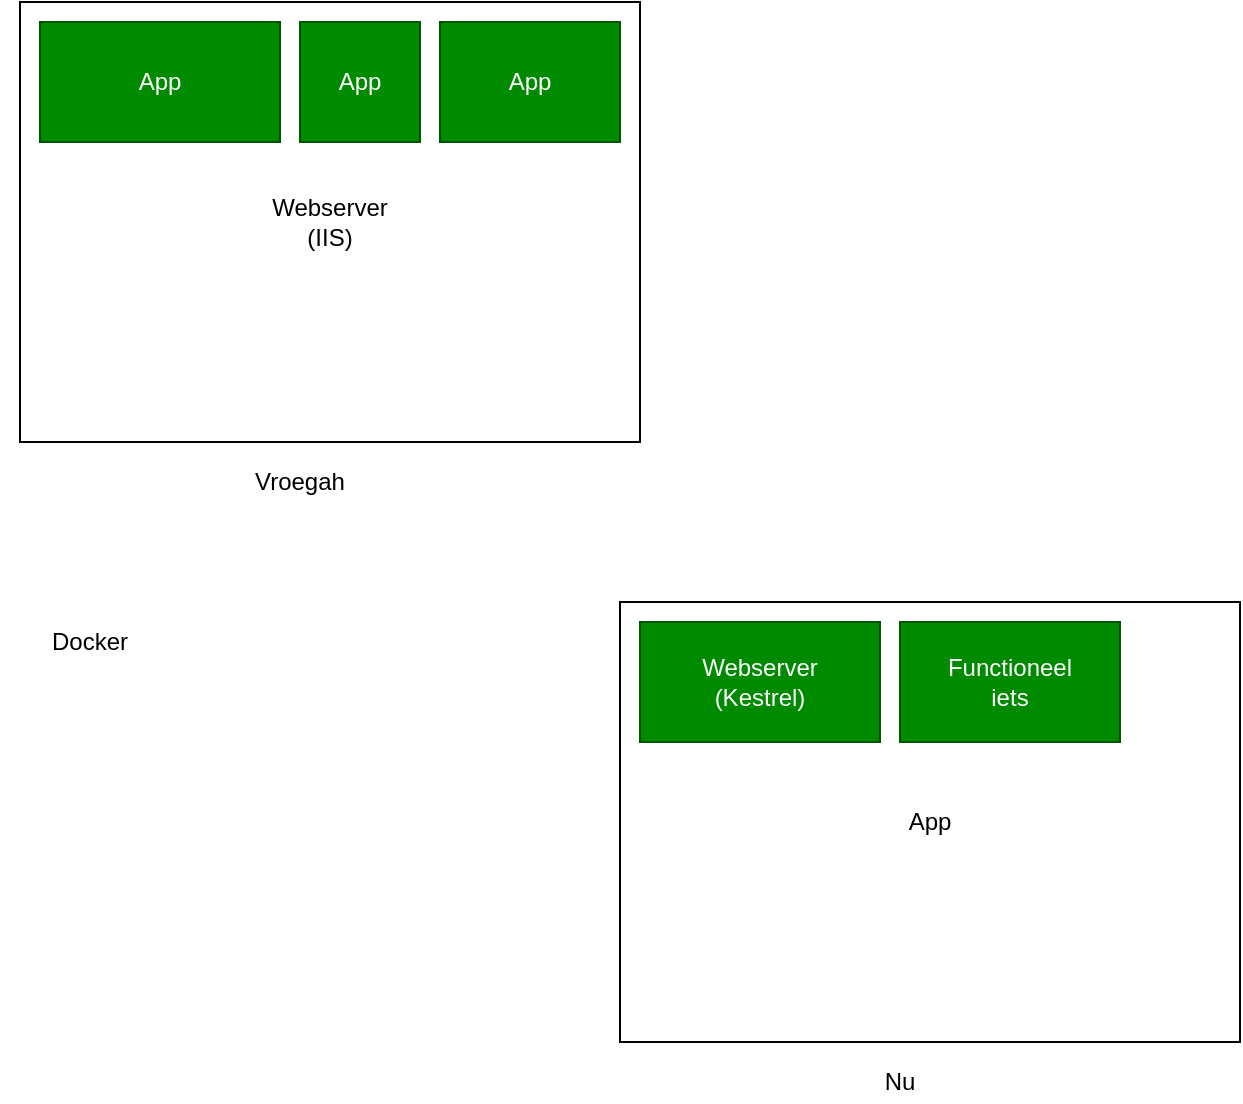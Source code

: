 <mxfile>
    <diagram id="FjU2hUIAvV_zMBak0NiP" name="Webservermodel">
        <mxGraphModel dx="725" dy="639" grid="1" gridSize="10" guides="1" tooltips="1" connect="1" arrows="1" fold="1" page="1" pageScale="1" pageWidth="850" pageHeight="1100" math="0" shadow="0">
            <root>
                <mxCell id="0"/>
                <mxCell id="1" parent="0"/>
                <mxCell id="2" value="Webserver&lt;br&gt;(IIS)" style="rounded=0;whiteSpace=wrap;html=1;" vertex="1" parent="1">
                    <mxGeometry x="120" y="80" width="310" height="220" as="geometry"/>
                </mxCell>
                <mxCell id="3" value="Vroegah" style="text;html=1;strokeColor=none;fillColor=none;align=center;verticalAlign=middle;whiteSpace=wrap;rounded=0;" vertex="1" parent="1">
                    <mxGeometry x="220" y="310" width="80" height="20" as="geometry"/>
                </mxCell>
                <mxCell id="4" value="App" style="rounded=0;whiteSpace=wrap;html=1;fillColor=#008a00;strokeColor=#005700;fontColor=#ffffff;" vertex="1" parent="1">
                    <mxGeometry x="130" y="90" width="120" height="60" as="geometry"/>
                </mxCell>
                <mxCell id="5" value="App" style="rounded=0;whiteSpace=wrap;html=1;fillColor=#008a00;strokeColor=#005700;fontColor=#ffffff;" vertex="1" parent="1">
                    <mxGeometry x="260" y="90" width="60" height="60" as="geometry"/>
                </mxCell>
                <mxCell id="6" value="App" style="rounded=0;whiteSpace=wrap;html=1;fillColor=#008a00;strokeColor=#005700;fontColor=#ffffff;" vertex="1" parent="1">
                    <mxGeometry x="330" y="90" width="90" height="60" as="geometry"/>
                </mxCell>
                <mxCell id="7" value="App" style="rounded=0;whiteSpace=wrap;html=1;" vertex="1" parent="1">
                    <mxGeometry x="420" y="380" width="310" height="220" as="geometry"/>
                </mxCell>
                <mxCell id="8" value="Nu" style="text;html=1;strokeColor=none;fillColor=none;align=center;verticalAlign=middle;whiteSpace=wrap;rounded=0;" vertex="1" parent="1">
                    <mxGeometry x="520" y="610" width="80" height="20" as="geometry"/>
                </mxCell>
                <mxCell id="9" value="Webserver&lt;br&gt;(Kestrel)" style="rounded=0;whiteSpace=wrap;html=1;fillColor=#008a00;strokeColor=#005700;fontColor=#ffffff;" vertex="1" parent="1">
                    <mxGeometry x="430" y="390" width="120" height="60" as="geometry"/>
                </mxCell>
                <mxCell id="12" value="Functioneel&lt;br&gt;iets" style="rounded=0;whiteSpace=wrap;html=1;fillColor=#008a00;strokeColor=#005700;fontColor=#ffffff;" vertex="1" parent="1">
                    <mxGeometry x="560" y="390" width="110" height="60" as="geometry"/>
                </mxCell>
                <mxCell id="13" value="Docker" style="text;html=1;strokeColor=none;fillColor=none;align=center;verticalAlign=middle;whiteSpace=wrap;rounded=0;" vertex="1" parent="1">
                    <mxGeometry x="110" y="390" width="90" height="20" as="geometry"/>
                </mxCell>
            </root>
        </mxGraphModel>
    </diagram>
    <diagram id="SBxd4ekjKmsv7C8OwKOR" name=".NET">
        <mxGraphModel dx="1054" dy="639" grid="1" gridSize="10" guides="1" tooltips="1" connect="1" arrows="1" fold="1" page="1" pageScale="1" pageWidth="850" pageHeight="1100" math="0" shadow="0">
            <root>
                <mxCell id="j7A0h65CUFyfts1t1pCv-0"/>
                <mxCell id="j7A0h65CUFyfts1t1pCv-1" parent="j7A0h65CUFyfts1t1pCv-0"/>
                <mxCell id="j7A0h65CUFyfts1t1pCv-2" value="C#" style="text;html=1;strokeColor=none;fillColor=none;align=center;verticalAlign=middle;whiteSpace=wrap;rounded=0;" vertex="1" parent="j7A0h65CUFyfts1t1pCv-1">
                    <mxGeometry x="50" y="40" width="40" height="20" as="geometry"/>
                </mxCell>
                <mxCell id="j7A0h65CUFyfts1t1pCv-3" value="F#" style="text;html=1;strokeColor=none;fillColor=none;align=center;verticalAlign=middle;whiteSpace=wrap;rounded=0;" vertex="1" parent="j7A0h65CUFyfts1t1pCv-1">
                    <mxGeometry x="100" y="40" width="40" height="20" as="geometry"/>
                </mxCell>
                <mxCell id="j7A0h65CUFyfts1t1pCv-4" value="VB" style="text;html=1;strokeColor=none;fillColor=none;align=center;verticalAlign=middle;whiteSpace=wrap;rounded=0;" vertex="1" parent="j7A0h65CUFyfts1t1pCv-1">
                    <mxGeometry x="150" y="40" width="40" height="20" as="geometry"/>
                </mxCell>
                <mxCell id="j7A0h65CUFyfts1t1pCv-5" value="MSIL" style="rounded=0;whiteSpace=wrap;html=1;" vertex="1" parent="j7A0h65CUFyfts1t1pCv-1">
                    <mxGeometry x="50" y="150" width="120" height="60" as="geometry"/>
                </mxCell>
                <mxCell id="j7A0h65CUFyfts1t1pCv-6" value="" style="endArrow=classic;html=1;" edge="1" parent="j7A0h65CUFyfts1t1pCv-1" source="j7A0h65CUFyfts1t1pCv-2" target="j7A0h65CUFyfts1t1pCv-5">
                    <mxGeometry width="50" height="50" relative="1" as="geometry">
                        <mxPoint x="400" y="350" as="sourcePoint"/>
                        <mxPoint x="450" y="300" as="targetPoint"/>
                    </mxGeometry>
                </mxCell>
                <mxCell id="j7A0h65CUFyfts1t1pCv-7" value="compiler" style="endArrow=classic;html=1;exitX=0.5;exitY=1;exitDx=0;exitDy=0;" edge="1" parent="j7A0h65CUFyfts1t1pCv-1" source="j7A0h65CUFyfts1t1pCv-3" target="j7A0h65CUFyfts1t1pCv-5">
                    <mxGeometry width="50" height="50" relative="1" as="geometry">
                        <mxPoint x="400" y="350" as="sourcePoint"/>
                        <mxPoint x="450" y="300" as="targetPoint"/>
                    </mxGeometry>
                </mxCell>
                <mxCell id="j7A0h65CUFyfts1t1pCv-8" value="" style="endArrow=classic;html=1;exitX=0.75;exitY=1;exitDx=0;exitDy=0;" edge="1" parent="j7A0h65CUFyfts1t1pCv-1" source="j7A0h65CUFyfts1t1pCv-4" target="j7A0h65CUFyfts1t1pCv-5">
                    <mxGeometry width="50" height="50" relative="1" as="geometry">
                        <mxPoint x="400" y="350" as="sourcePoint"/>
                        <mxPoint x="450" y="300" as="targetPoint"/>
                    </mxGeometry>
                </mxCell>
                <mxCell id="j7A0h65CUFyfts1t1pCv-9" value="CLR" style="rounded=0;whiteSpace=wrap;html=1;" vertex="1" parent="j7A0h65CUFyfts1t1pCv-1">
                    <mxGeometry x="560" y="380" width="120" height="60" as="geometry"/>
                </mxCell>
                <mxCell id="j7A0h65CUFyfts1t1pCv-10" value="Windows" style="rounded=0;whiteSpace=wrap;html=1;" vertex="1" parent="j7A0h65CUFyfts1t1pCv-1">
                    <mxGeometry x="20" y="380" width="60" height="60" as="geometry"/>
                </mxCell>
                <mxCell id="j7A0h65CUFyfts1t1pCv-11" value="MacOS" style="rounded=0;whiteSpace=wrap;html=1;" vertex="1" parent="j7A0h65CUFyfts1t1pCv-1">
                    <mxGeometry x="180" y="380" width="120" height="60" as="geometry"/>
                </mxCell>
                <mxCell id="j7A0h65CUFyfts1t1pCv-12" value="Linux" style="rounded=0;whiteSpace=wrap;html=1;" vertex="1" parent="j7A0h65CUFyfts1t1pCv-1">
                    <mxGeometry x="340" y="380" width="120" height="60" as="geometry"/>
                </mxCell>
                <mxCell id="j7A0h65CUFyfts1t1pCv-13" value="" style="endArrow=classic;html=1;" edge="1" parent="j7A0h65CUFyfts1t1pCv-1" source="j7A0h65CUFyfts1t1pCv-5" target="j7A0h65CUFyfts1t1pCv-10">
                    <mxGeometry width="50" height="50" relative="1" as="geometry">
                        <mxPoint x="400" y="350" as="sourcePoint"/>
                        <mxPoint x="450" y="300" as="targetPoint"/>
                    </mxGeometry>
                </mxCell>
            </root>
        </mxGraphModel>
    </diagram>
    <diagram id="4euCDa9bO27r_6SG3lzX" name="MVC">
        <mxGraphModel dx="725" dy="639" grid="1" gridSize="10" guides="1" tooltips="1" connect="1" arrows="1" fold="1" page="1" pageScale="1" pageWidth="850" pageHeight="1100" math="0" shadow="0">
            <root>
                <mxCell id="Wt3chOTGkwCPBJL3cy-j-0"/>
                <mxCell id="Wt3chOTGkwCPBJL3cy-j-1" parent="Wt3chOTGkwCPBJL3cy-j-0"/>
                <mxCell id="Wt3chOTGkwCPBJL3cy-j-2" value="Model" style="rounded=0;whiteSpace=wrap;html=1;fillColor=#d80073;strokeColor=#A50040;fontColor=#ffffff;" vertex="1" parent="Wt3chOTGkwCPBJL3cy-j-1">
                    <mxGeometry x="70" y="100" width="120" height="60" as="geometry"/>
                </mxCell>
                <mxCell id="Wt3chOTGkwCPBJL3cy-j-3" value="View" style="rounded=0;whiteSpace=wrap;html=1;fillColor=#1ba1e2;strokeColor=#006EAF;fontColor=#ffffff;" vertex="1" parent="Wt3chOTGkwCPBJL3cy-j-1">
                    <mxGeometry x="70" y="300" width="120" height="60" as="geometry"/>
                </mxCell>
                <mxCell id="Wt3chOTGkwCPBJL3cy-j-4" value="Controller" style="rounded=0;whiteSpace=wrap;html=1;fillColor=#008a00;strokeColor=#005700;fontColor=#ffffff;" vertex="1" parent="Wt3chOTGkwCPBJL3cy-j-1">
                    <mxGeometry x="310" y="200" width="120" height="60" as="geometry"/>
                </mxCell>
                <mxCell id="Wt3chOTGkwCPBJL3cy-j-5" value="Visuele deel&lt;br&gt;UI&lt;br&gt;HTML" style="text;html=1;strokeColor=none;fillColor=none;align=center;verticalAlign=middle;whiteSpace=wrap;rounded=0;" vertex="1" parent="Wt3chOTGkwCPBJL3cy-j-1">
                    <mxGeometry x="80" y="370" width="120" height="80" as="geometry"/>
                </mxCell>
                <mxCell id="Wt3chOTGkwCPBJL3cy-j-6" value="Representatie van data" style="text;html=1;strokeColor=none;fillColor=none;align=center;verticalAlign=middle;whiteSpace=wrap;rounded=0;" vertex="1" parent="Wt3chOTGkwCPBJL3cy-j-1">
                    <mxGeometry y="170" width="120" height="50" as="geometry"/>
                </mxCell>
                <mxCell id="Wt3chOTGkwCPBJL3cy-j-7" value="Businesslogica&lt;br&gt;Flowbeheerder" style="text;html=1;strokeColor=none;fillColor=none;align=center;verticalAlign=middle;whiteSpace=wrap;rounded=0;" vertex="1" parent="Wt3chOTGkwCPBJL3cy-j-1">
                    <mxGeometry x="310" y="270" width="110" height="50" as="geometry"/>
                </mxCell>
                <mxCell id="Wt3chOTGkwCPBJL3cy-j-8" value="" style="shape=flexArrow;endArrow=classic;html=1;" edge="1" parent="Wt3chOTGkwCPBJL3cy-j-1" source="Wt3chOTGkwCPBJL3cy-j-4" target="Wt3chOTGkwCPBJL3cy-j-2">
                    <mxGeometry width="50" height="50" relative="1" as="geometry">
                        <mxPoint x="360" y="240" as="sourcePoint"/>
                        <mxPoint x="450" y="280" as="targetPoint"/>
                    </mxGeometry>
                </mxCell>
                <mxCell id="Wt3chOTGkwCPBJL3cy-j-9" value="" style="shape=flexArrow;endArrow=classic;html=1;exitX=0.068;exitY=0.992;exitDx=0;exitDy=0;exitPerimeter=0;" edge="1" parent="Wt3chOTGkwCPBJL3cy-j-1" source="Wt3chOTGkwCPBJL3cy-j-4" target="Wt3chOTGkwCPBJL3cy-j-3">
                    <mxGeometry width="50" height="50" relative="1" as="geometry">
                        <mxPoint x="320" y="250" as="sourcePoint"/>
                        <mxPoint x="450" y="280" as="targetPoint"/>
                    </mxGeometry>
                </mxCell>
                <mxCell id="Wt3chOTGkwCPBJL3cy-j-10" value="" style="shape=flexArrow;endArrow=classic;html=1;entryX=0.5;entryY=1;entryDx=0;entryDy=0;" edge="1" parent="Wt3chOTGkwCPBJL3cy-j-1" source="Wt3chOTGkwCPBJL3cy-j-3" target="Wt3chOTGkwCPBJL3cy-j-2">
                    <mxGeometry width="50" height="50" relative="1" as="geometry">
                        <mxPoint x="400" y="330" as="sourcePoint"/>
                        <mxPoint x="450" y="280" as="targetPoint"/>
                    </mxGeometry>
                </mxCell>
            </root>
        </mxGraphModel>
    </diagram>
    <diagram id="kzZvd4ZMkdT83Z2tKTWA" name="async">
        <mxGraphModel dx="725" dy="639" grid="1" gridSize="10" guides="1" tooltips="1" connect="1" arrows="1" fold="1" page="1" pageScale="1" pageWidth="850" pageHeight="1100" math="0" shadow="0">
            <root>
                <mxCell id="VZBqqT-ApdsxEI4u4HVM-0"/>
                <mxCell id="VZBqqT-ApdsxEI4u4HVM-1" parent="VZBqqT-ApdsxEI4u4HVM-0"/>
                <mxCell id="6URDzz-y-3RiWezCQs6f-0" value="" style="rounded=0;whiteSpace=wrap;html=1;" vertex="1" parent="VZBqqT-ApdsxEI4u4HVM-1">
                    <mxGeometry x="110" y="120" width="120" height="60" as="geometry"/>
                </mxCell>
            </root>
        </mxGraphModel>
    </diagram>
    <diagram id="A2sb2DqWecCAM9lXT-1o" name="Ecosysteem der frontend">
        <mxGraphModel dx="1054" dy="639" grid="1" gridSize="10" guides="1" tooltips="1" connect="1" arrows="1" fold="1" page="1" pageScale="1" pageWidth="850" pageHeight="1100" math="0" shadow="0">
            <root>
                <mxCell id="H0fKYyFJS8WH7PGnFRup-0"/>
                <mxCell id="H0fKYyFJS8WH7PGnFRup-1" parent="H0fKYyFJS8WH7PGnFRup-0"/>
                <mxCell id="H0fKYyFJS8WH7PGnFRup-2" value="&lt;b&gt;CSS-frameworks&lt;/b&gt;&lt;br&gt;- Bootstrap&lt;br&gt;- Tailwind&lt;br&gt;- Material UI&lt;br&gt;- Materialize&lt;br&gt;- Bulma&lt;br&gt;" style="text;html=1;strokeColor=none;fillColor=none;align=left;verticalAlign=top;whiteSpace=wrap;rounded=0;" vertex="1" parent="H0fKYyFJS8WH7PGnFRup-1">
                    <mxGeometry x="20" y="20" width="170" height="130" as="geometry"/>
                </mxCell>
                <mxCell id="H0fKYyFJS8WH7PGnFRup-3" value="&lt;b&gt;CSS-preprocessors&lt;/b&gt;&lt;br&gt;- LESS&lt;br&gt;- Sass&lt;br&gt;- Stylus&lt;br&gt;- PostCSS" style="text;html=1;strokeColor=none;fillColor=none;align=left;verticalAlign=top;whiteSpace=wrap;rounded=0;" vertex="1" parent="H0fKYyFJS8WH7PGnFRup-1">
                    <mxGeometry x="170" y="20" width="170" height="130" as="geometry"/>
                </mxCell>
                <mxCell id="H0fKYyFJS8WH7PGnFRup-5" value="&lt;b&gt;JavaScript-frameworks /&amp;nbsp;&lt;/b&gt;&lt;b&gt;libraries&lt;/b&gt;&lt;br&gt;- Angular&lt;br&gt;- Vue&lt;br&gt;- React&lt;br&gt;- Knockout&lt;br&gt;=== utility libraries ===&lt;br&gt;- jQuery&lt;br&gt;- lodash/underscore&lt;br&gt;- async&lt;br&gt;- moment.js&lt;br&gt;&amp;nbsp; =&amp;gt; dayjs, luxon&lt;br&gt;- redux/flux/mobx/rxjs" style="text;html=1;strokeColor=none;fillColor=none;align=left;verticalAlign=top;whiteSpace=wrap;rounded=0;" vertex="1" parent="H0fKYyFJS8WH7PGnFRup-1">
                    <mxGeometry x="320" y="20" width="170" height="270" as="geometry"/>
                </mxCell>
                <mxCell id="H0fKYyFJS8WH7PGnFRup-7" value="&lt;b&gt;JavaScript-runtimes (server-side)&lt;/b&gt;&lt;br&gt;- Node.js&lt;br&gt;&amp;nbsp; =&amp;gt; Express, Socket.io, Meteor. HAPI, ...&lt;br&gt;&lt;br&gt;- Deno (van dezelfde maker als Node.js)" style="text;html=1;strokeColor=none;fillColor=none;align=left;verticalAlign=top;whiteSpace=wrap;rounded=0;" vertex="1" parent="H0fKYyFJS8WH7PGnFRup-1">
                    <mxGeometry x="20" y="180" width="240" height="130" as="geometry"/>
                </mxCell>
                <mxCell id="H0fKYyFJS8WH7PGnFRup-8" value="&lt;b&gt;JavaScript-preprocessors&lt;/b&gt;&lt;br&gt;- TypeScript&lt;br&gt;- Babel&lt;br&gt;- Traceur&lt;br&gt;- CoffeeScript" style="text;html=1;strokeColor=none;fillColor=none;align=left;verticalAlign=top;whiteSpace=wrap;rounded=0;" vertex="1" parent="H0fKYyFJS8WH7PGnFRup-1">
                    <mxGeometry x="510" y="20" width="170" height="130" as="geometry"/>
                </mxCell>
                <mxCell id="H0fKYyFJS8WH7PGnFRup-9" value="&lt;b&gt;WebAssembly&lt;/b&gt;&lt;br&gt;- Blazor (Microsoft)&lt;br&gt;- Yew (programmeertaal Rust)&lt;br&gt;- Heul veul meer:&amp;nbsp;&lt;br&gt;&lt;br&gt;https://github.com/mbasso/awesome-wasm" style="text;html=1;strokeColor=none;fillColor=none;align=left;verticalAlign=top;whiteSpace=wrap;rounded=0;" vertex="1" parent="H0fKYyFJS8WH7PGnFRup-1">
                    <mxGeometry x="510" y="140" width="250" height="130" as="geometry"/>
                </mxCell>
                <mxCell id="H0fKYyFJS8WH7PGnFRup-10" value="&lt;b&gt;Unittesten&lt;/b&gt;&lt;br&gt;- Karma/Jasmine&lt;br&gt;- Mocha/Chai/Sinon&lt;br&gt;- Jest&lt;br&gt;- Chutzpah" style="text;html=1;strokeColor=none;fillColor=none;align=left;verticalAlign=top;whiteSpace=wrap;rounded=0;" vertex="1" parent="H0fKYyFJS8WH7PGnFRup-1">
                    <mxGeometry x="20" y="310" width="170" height="130" as="geometry"/>
                </mxCell>
                <mxCell id="H0fKYyFJS8WH7PGnFRup-11" value="&lt;b&gt;End-to-end testen&lt;/b&gt;&lt;br&gt;- Puppeteer&lt;br&gt;- TestCafe (DevExpress)&amp;nbsp;&lt;br&gt;- Selenium (oudstgediende)&lt;br&gt;&amp;nbsp; =&amp;gt; WebDriver&lt;br&gt;- Cypress&lt;br&gt;- Protractor (Angular)&lt;br&gt;- Robot framework&lt;br&gt;&lt;br&gt;&lt;br&gt;W3C&lt;br&gt;=&amp;gt; WebDriver&lt;br&gt;- wdio&lt;br&gt;- nightwatch" style="text;html=1;strokeColor=none;fillColor=none;align=left;verticalAlign=top;whiteSpace=wrap;rounded=0;" vertex="1" parent="H0fKYyFJS8WH7PGnFRup-1">
                    <mxGeometry x="170" y="310" width="170" height="250" as="geometry"/>
                </mxCell>
                <mxCell id="H0fKYyFJS8WH7PGnFRup-12" value="&lt;b&gt;Build automation tools&lt;br&gt;&lt;/b&gt;- Grunt (configureren)&lt;br&gt;- Gulp (programmeren)" style="text;html=1;strokeColor=none;fillColor=none;align=left;verticalAlign=top;whiteSpace=wrap;rounded=0;" vertex="1" parent="H0fKYyFJS8WH7PGnFRup-1">
                    <mxGeometry x="370" y="310" width="170" height="70" as="geometry"/>
                </mxCell>
                <mxCell id="H0fKYyFJS8WH7PGnFRup-13" value="&lt;b&gt;Module bundlers&lt;br&gt;&lt;/b&gt;- webpack (configuratie)&lt;br&gt;- Parcel.js&lt;br&gt;- Rollup&lt;br&gt;&lt;br&gt;&lt;br&gt;hele nieuwe:&lt;br&gt;- Rome" style="text;html=1;strokeColor=none;fillColor=none;align=left;verticalAlign=top;whiteSpace=wrap;rounded=0;" vertex="1" parent="H0fKYyFJS8WH7PGnFRup-1">
                    <mxGeometry x="370" y="390" width="170" height="130" as="geometry"/>
                </mxCell>
                <mxCell id="H0fKYyFJS8WH7PGnFRup-14" value="&lt;b&gt;Codekwaliteit&lt;br&gt;&lt;/b&gt;- Sonarqube&lt;br&gt;- ESLint&lt;br&gt;- Prettier" style="text;html=1;strokeColor=none;fillColor=none;align=left;verticalAlign=top;whiteSpace=wrap;rounded=0;" vertex="1" parent="H0fKYyFJS8WH7PGnFRup-1">
                    <mxGeometry x="580" y="310" width="170" height="70" as="geometry"/>
                </mxCell>
                <mxCell id="H0fKYyFJS8WH7PGnFRup-16" value="&lt;b&gt;Third-party tools&lt;br&gt;&lt;/b&gt;- BrowserStack&lt;br&gt;- Chromatic&lt;br&gt;- Storybook" style="text;html=1;strokeColor=none;fillColor=none;align=left;verticalAlign=top;whiteSpace=wrap;rounded=0;" vertex="1" parent="H0fKYyFJS8WH7PGnFRup-1">
                    <mxGeometry x="570" y="410" width="170" height="160" as="geometry"/>
                </mxCell>
            </root>
        </mxGraphModel>
    </diagram>
</mxfile>